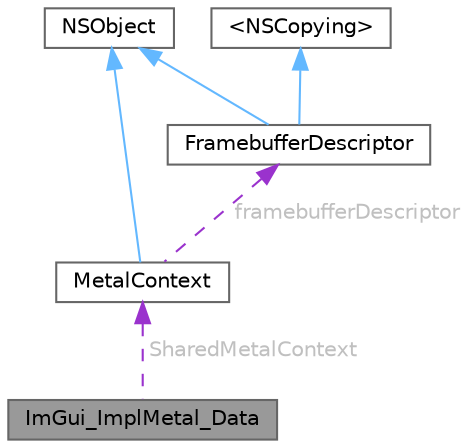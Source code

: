 digraph "ImGui_ImplMetal_Data"
{
 // LATEX_PDF_SIZE
  bgcolor="transparent";
  edge [fontname=Helvetica,fontsize=10,labelfontname=Helvetica,labelfontsize=10];
  node [fontname=Helvetica,fontsize=10,shape=box,height=0.2,width=0.4];
  Node1 [id="Node000001",label="ImGui_ImplMetal_Data",height=0.2,width=0.4,color="gray40", fillcolor="grey60", style="filled", fontcolor="black",tooltip=" "];
  Node2 -> Node1 [id="edge6_Node000001_Node000002",dir="back",color="darkorchid3",style="dashed",tooltip=" ",label=" SharedMetalContext",fontcolor="grey" ];
  Node2 [id="Node000002",label="MetalContext",height=0.2,width=0.4,color="gray40", fillcolor="white", style="filled",URL="$interface_metal_context.html",tooltip=" "];
  Node3 -> Node2 [id="edge7_Node000002_Node000003",dir="back",color="steelblue1",style="solid",tooltip=" "];
  Node3 [id="Node000003",label="NSObject",height=0.2,width=0.4,color="gray40", fillcolor="white", style="filled",tooltip=" "];
  Node4 -> Node2 [id="edge8_Node000002_Node000004",dir="back",color="darkorchid3",style="dashed",tooltip=" ",label=" framebufferDescriptor",fontcolor="grey" ];
  Node4 [id="Node000004",label="FramebufferDescriptor",height=0.2,width=0.4,color="gray40", fillcolor="white", style="filled",URL="$interface_framebuffer_descriptor.html",tooltip=" "];
  Node3 -> Node4 [id="edge9_Node000004_Node000003",dir="back",color="steelblue1",style="solid",tooltip=" "];
  Node5 -> Node4 [id="edge10_Node000004_Node000005",dir="back",color="steelblue1",style="solid",tooltip=" "];
  Node5 [id="Node000005",label="\<NSCopying\>",height=0.2,width=0.4,color="gray40", fillcolor="white", style="filled",tooltip=" "];
}
